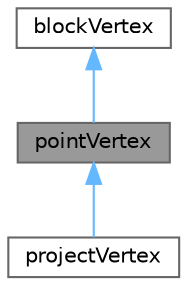 digraph "pointVertex"
{
 // LATEX_PDF_SIZE
  bgcolor="transparent";
  edge [fontname=Helvetica,fontsize=10,labelfontname=Helvetica,labelfontsize=10];
  node [fontname=Helvetica,fontsize=10,shape=box,height=0.2,width=0.4];
  Node1 [id="Node000001",label="pointVertex",height=0.2,width=0.4,color="gray40", fillcolor="grey60", style="filled", fontcolor="black",tooltip=" "];
  Node2 -> Node1 [id="edge1_Node000001_Node000002",dir="back",color="steelblue1",style="solid",tooltip=" "];
  Node2 [id="Node000002",label="blockVertex",height=0.2,width=0.4,color="gray40", fillcolor="white", style="filled",URL="$classFoam_1_1blockVertex.html",tooltip="Define a block vertex."];
  Node1 -> Node3 [id="edge2_Node000001_Node000003",dir="back",color="steelblue1",style="solid",tooltip=" "];
  Node3 [id="Node000003",label="projectVertex",height=0.2,width=0.4,color="gray40", fillcolor="white", style="filled",URL="$classFoam_1_1blockVertices_1_1projectVertex.html",tooltip="Projects the vertex onto the selected surfacees of the geometry provided as a searchableSurfaces obje..."];
}
